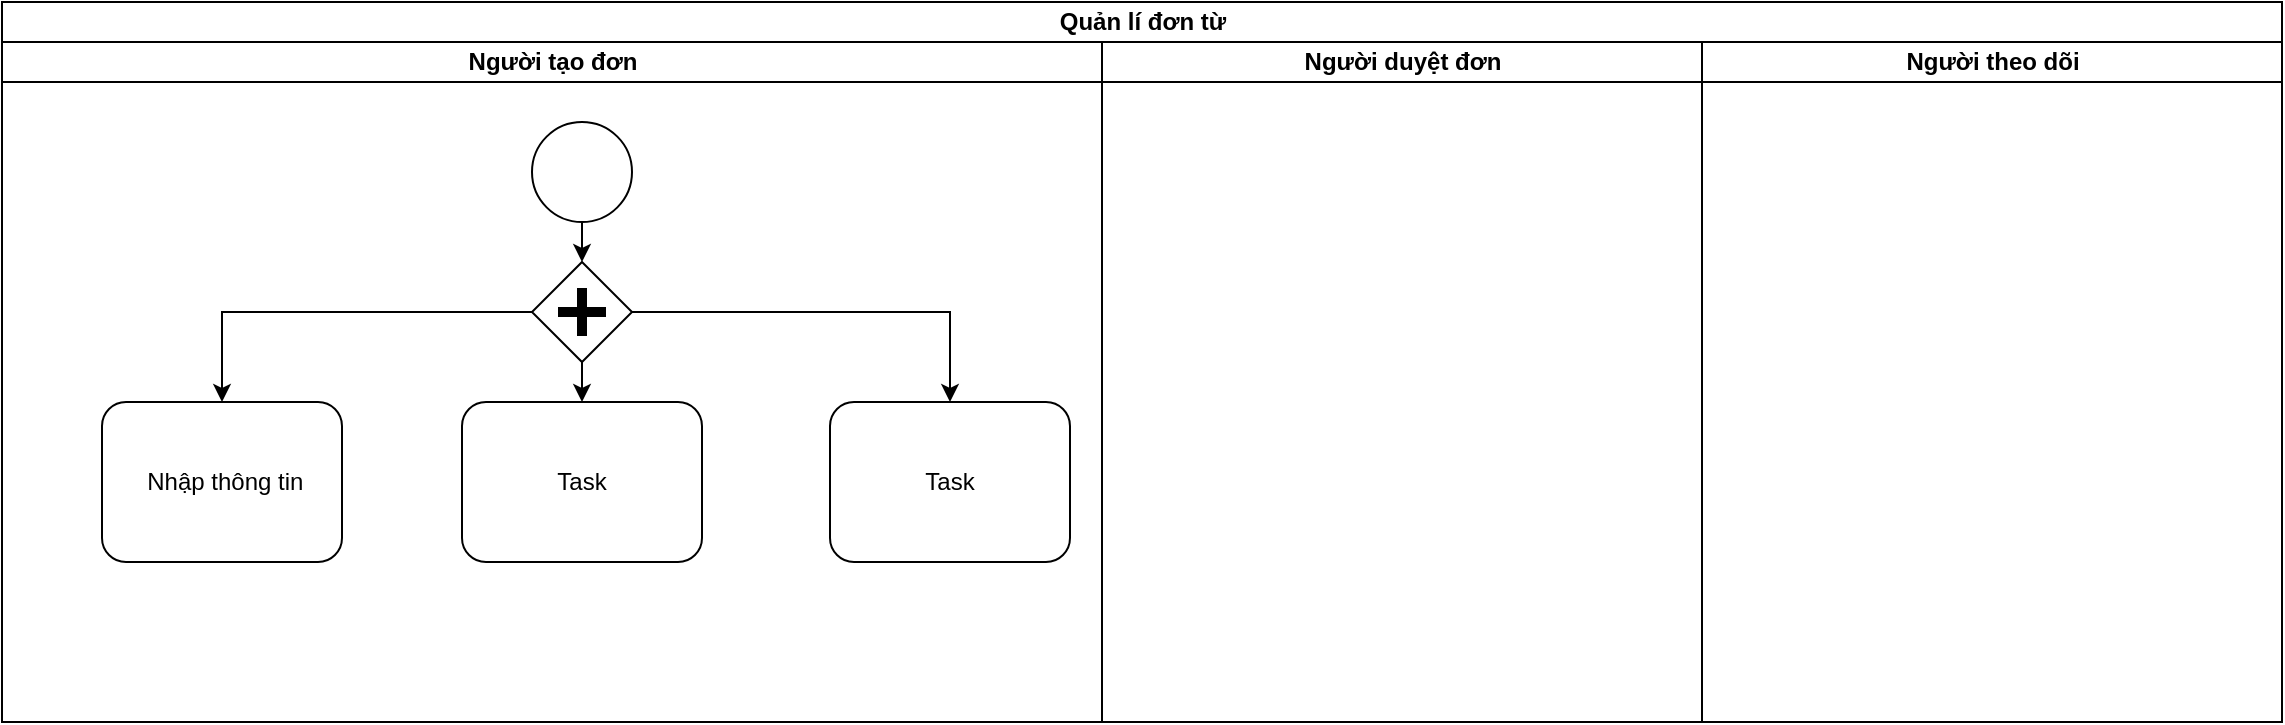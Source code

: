 <mxfile version="13.6.5" type="github">
  <diagram id="prtHgNgQTEPvFCAcTncT" name="Page-1">
    <mxGraphModel dx="1395" dy="1991" grid="1" gridSize="10" guides="1" tooltips="1" connect="1" arrows="1" fold="1" page="1" pageScale="1" pageWidth="827" pageHeight="1169" math="0" shadow="0">
      <root>
        <mxCell id="0" />
        <mxCell id="1" parent="0" />
        <mxCell id="eC9c1WuZmiZ8urC7hAxt-1" value="Quản lí đơn từ" style="swimlane;html=1;childLayout=stackLayout;resizeParent=1;resizeParentMax=0;startSize=20;" vertex="1" parent="1">
          <mxGeometry y="-90" width="1140" height="360" as="geometry" />
        </mxCell>
        <mxCell id="eC9c1WuZmiZ8urC7hAxt-2" value="Người tạo đơn" style="swimlane;html=1;startSize=20;" vertex="1" parent="eC9c1WuZmiZ8urC7hAxt-1">
          <mxGeometry y="20" width="550" height="340" as="geometry" />
        </mxCell>
        <mxCell id="eC9c1WuZmiZ8urC7hAxt-7" value="&amp;nbsp;Nhập thông tin" style="shape=ext;rounded=1;html=1;whiteSpace=wrap;" vertex="1" parent="eC9c1WuZmiZ8urC7hAxt-2">
          <mxGeometry x="50" y="180" width="120" height="80" as="geometry" />
        </mxCell>
        <mxCell id="eC9c1WuZmiZ8urC7hAxt-10" style="edgeStyle=orthogonalEdgeStyle;rounded=0;orthogonalLoop=1;jettySize=auto;html=1;exitX=0.5;exitY=1;exitDx=0;exitDy=0;entryX=0.5;entryY=0;entryDx=0;entryDy=0;" edge="1" parent="eC9c1WuZmiZ8urC7hAxt-2" source="eC9c1WuZmiZ8urC7hAxt-5" target="eC9c1WuZmiZ8urC7hAxt-6">
          <mxGeometry relative="1" as="geometry" />
        </mxCell>
        <mxCell id="eC9c1WuZmiZ8urC7hAxt-5" value="" style="shape=mxgraph.bpmn.shape;html=1;verticalLabelPosition=bottom;labelBackgroundColor=#ffffff;verticalAlign=top;align=center;perimeter=ellipsePerimeter;outlineConnect=0;outline=standard;symbol=general;" vertex="1" parent="eC9c1WuZmiZ8urC7hAxt-2">
          <mxGeometry x="265" y="40" width="50" height="50" as="geometry" />
        </mxCell>
        <mxCell id="eC9c1WuZmiZ8urC7hAxt-11" style="edgeStyle=orthogonalEdgeStyle;rounded=0;orthogonalLoop=1;jettySize=auto;html=1;exitX=1;exitY=0.5;exitDx=0;exitDy=0;entryX=0.5;entryY=0;entryDx=0;entryDy=0;" edge="1" parent="eC9c1WuZmiZ8urC7hAxt-2" source="eC9c1WuZmiZ8urC7hAxt-6" target="eC9c1WuZmiZ8urC7hAxt-9">
          <mxGeometry relative="1" as="geometry" />
        </mxCell>
        <mxCell id="eC9c1WuZmiZ8urC7hAxt-12" style="edgeStyle=orthogonalEdgeStyle;rounded=0;orthogonalLoop=1;jettySize=auto;html=1;exitX=0.5;exitY=1;exitDx=0;exitDy=0;entryX=0.5;entryY=0;entryDx=0;entryDy=0;" edge="1" parent="eC9c1WuZmiZ8urC7hAxt-2" source="eC9c1WuZmiZ8urC7hAxt-6" target="eC9c1WuZmiZ8urC7hAxt-8">
          <mxGeometry relative="1" as="geometry" />
        </mxCell>
        <mxCell id="eC9c1WuZmiZ8urC7hAxt-13" style="edgeStyle=orthogonalEdgeStyle;rounded=0;orthogonalLoop=1;jettySize=auto;html=1;exitX=0;exitY=0.5;exitDx=0;exitDy=0;entryX=0.5;entryY=0;entryDx=0;entryDy=0;" edge="1" parent="eC9c1WuZmiZ8urC7hAxt-2" source="eC9c1WuZmiZ8urC7hAxt-6" target="eC9c1WuZmiZ8urC7hAxt-7">
          <mxGeometry relative="1" as="geometry" />
        </mxCell>
        <mxCell id="eC9c1WuZmiZ8urC7hAxt-6" value="" style="shape=mxgraph.bpmn.shape;html=1;verticalLabelPosition=bottom;labelBackgroundColor=#ffffff;verticalAlign=top;align=center;perimeter=rhombusPerimeter;background=gateway;outlineConnect=0;outline=none;symbol=parallelGw;" vertex="1" parent="eC9c1WuZmiZ8urC7hAxt-2">
          <mxGeometry x="265" y="110" width="50" height="50" as="geometry" />
        </mxCell>
        <mxCell id="eC9c1WuZmiZ8urC7hAxt-8" value="Task" style="shape=ext;rounded=1;html=1;whiteSpace=wrap;" vertex="1" parent="eC9c1WuZmiZ8urC7hAxt-2">
          <mxGeometry x="230" y="180" width="120" height="80" as="geometry" />
        </mxCell>
        <mxCell id="eC9c1WuZmiZ8urC7hAxt-9" value="Task" style="shape=ext;rounded=1;html=1;whiteSpace=wrap;" vertex="1" parent="eC9c1WuZmiZ8urC7hAxt-2">
          <mxGeometry x="414" y="180" width="120" height="80" as="geometry" />
        </mxCell>
        <mxCell id="eC9c1WuZmiZ8urC7hAxt-3" value="Người duyệt đơn" style="swimlane;html=1;startSize=20;" vertex="1" parent="eC9c1WuZmiZ8urC7hAxt-1">
          <mxGeometry x="550" y="20" width="300" height="340" as="geometry" />
        </mxCell>
        <mxCell id="eC9c1WuZmiZ8urC7hAxt-4" value="Người theo dõi" style="swimlane;html=1;startSize=20;" vertex="1" parent="eC9c1WuZmiZ8urC7hAxt-1">
          <mxGeometry x="850" y="20" width="290" height="340" as="geometry" />
        </mxCell>
      </root>
    </mxGraphModel>
  </diagram>
</mxfile>
